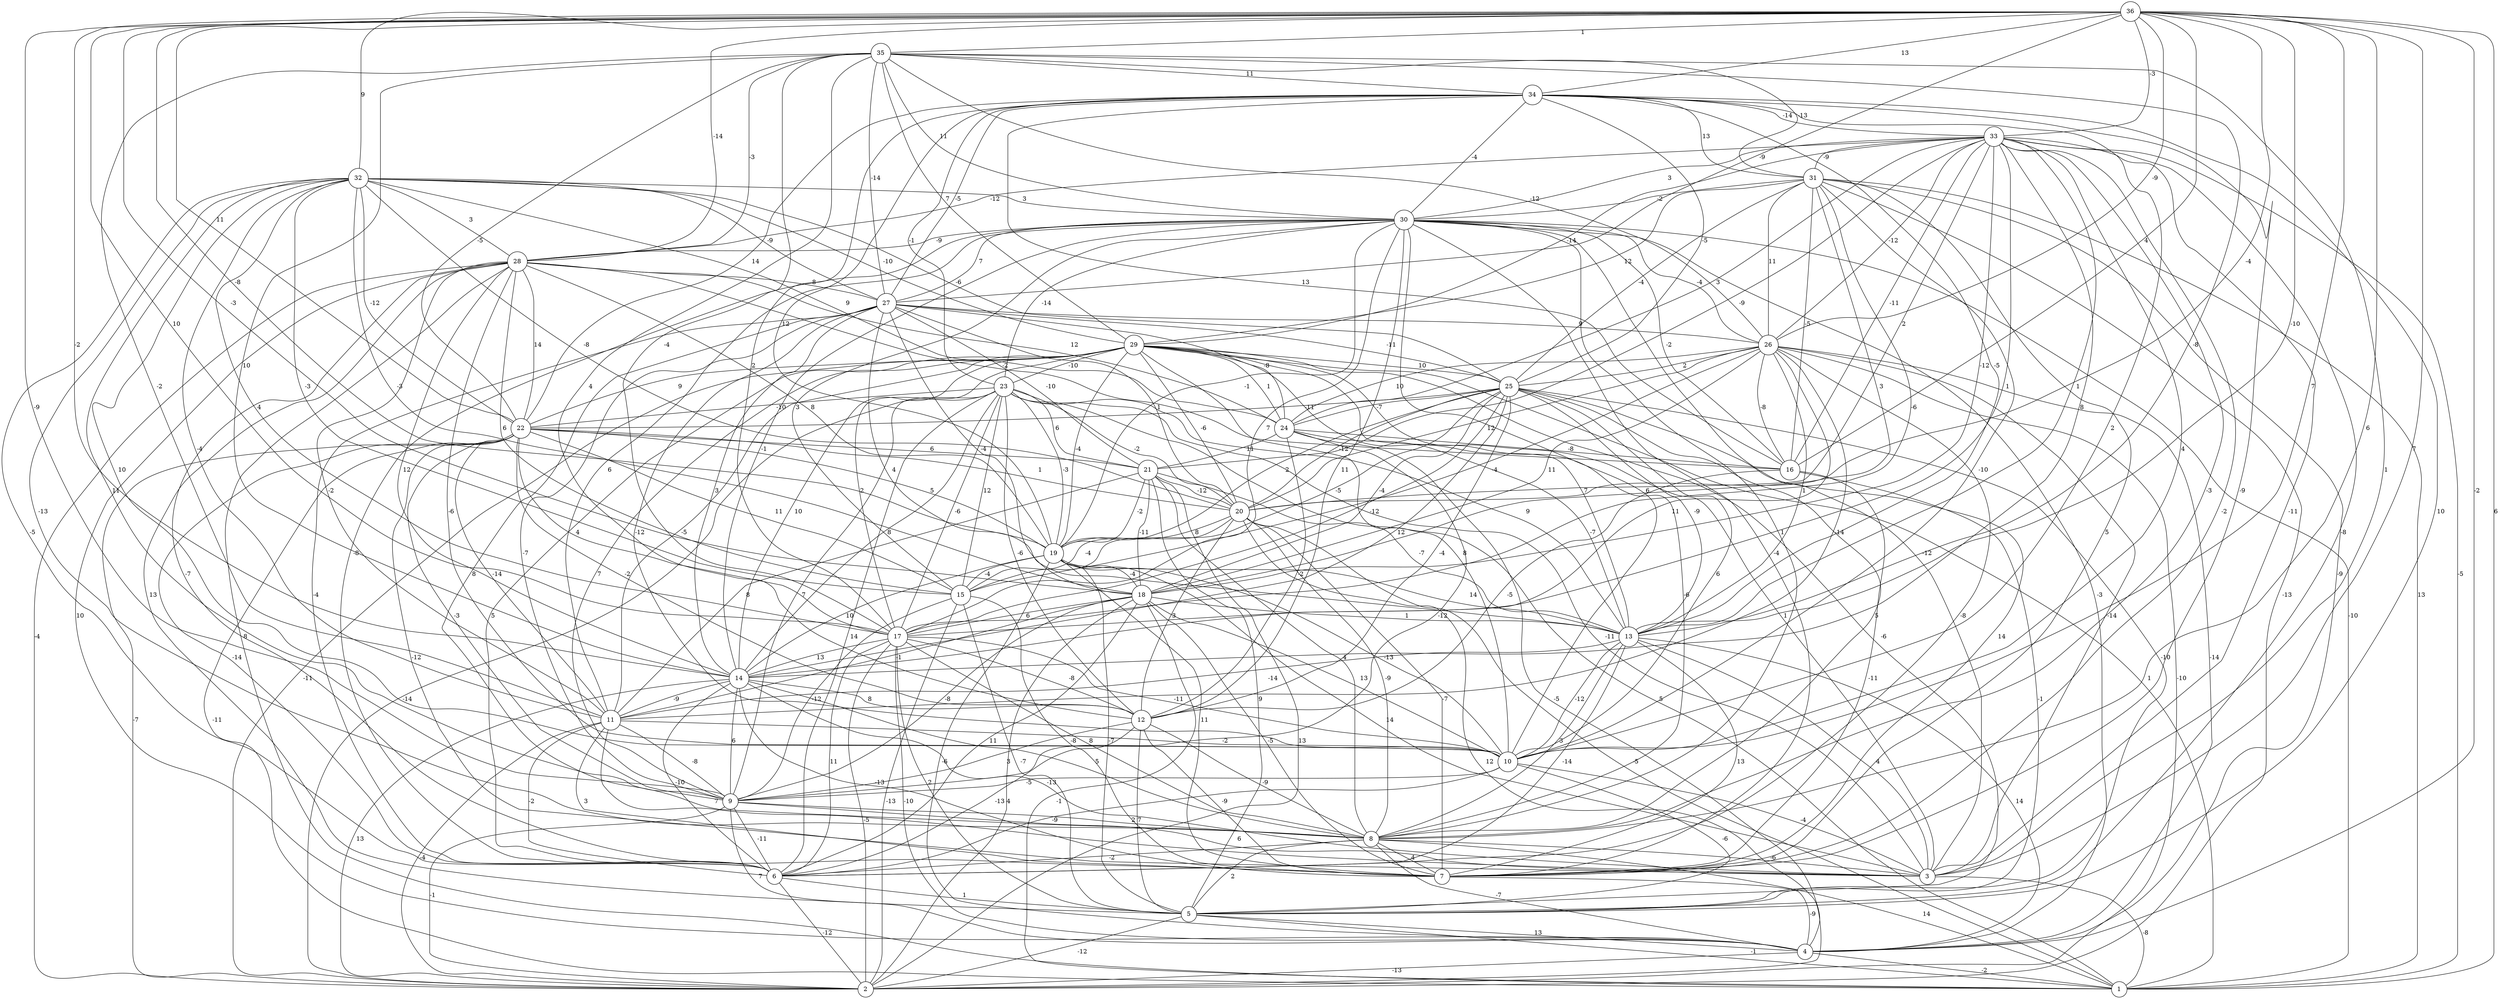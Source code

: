 graph { 
	 fontname="Helvetica,Arial,sans-serif" 
	 node [shape = circle]; 
	 36 -- 1 [label = "6"];
	 36 -- 3 [label = "7"];
	 36 -- 4 [label = "-2"];
	 36 -- 8 [label = "6"];
	 36 -- 9 [label = "-9"];
	 36 -- 10 [label = "7"];
	 36 -- 13 [label = "-10"];
	 36 -- 14 [label = "-2"];
	 36 -- 16 [label = "4"];
	 36 -- 17 [label = "10"];
	 36 -- 18 [label = "-3"];
	 36 -- 19 [label = "-8"];
	 36 -- 20 [label = "-4"];
	 36 -- 22 [label = "11"];
	 36 -- 26 [label = "-9"];
	 36 -- 27 [label = "-9"];
	 36 -- 28 [label = "-14"];
	 36 -- 32 [label = "9"];
	 36 -- 33 [label = "-3"];
	 36 -- 34 [label = "13"];
	 36 -- 35 [label = "1"];
	 35 -- 3 [label = "1"];
	 35 -- 11 [label = "-2"];
	 35 -- 12 [label = "4"];
	 35 -- 13 [label = "-8"];
	 35 -- 14 [label = "10"];
	 35 -- 17 [label = "-4"];
	 35 -- 22 [label = "-5"];
	 35 -- 26 [label = "-12"];
	 35 -- 27 [label = "-14"];
	 35 -- 28 [label = "-3"];
	 35 -- 29 [label = "7"];
	 35 -- 30 [label = "11"];
	 35 -- 31 [label = "-13"];
	 35 -- 34 [label = "11"];
	 34 -- 5 [label = "10"];
	 34 -- 7 [label = "-9"];
	 34 -- 10 [label = "2"];
	 34 -- 13 [label = "-5"];
	 34 -- 16 [label = "13"];
	 34 -- 17 [label = "2"];
	 34 -- 19 [label = "12"];
	 34 -- 22 [label = "14"];
	 34 -- 23 [label = "-1"];
	 34 -- 25 [label = "-5"];
	 34 -- 27 [label = "-5"];
	 34 -- 30 [label = "-4"];
	 34 -- 31 [label = "13"];
	 34 -- 33 [label = "-14"];
	 33 -- 1 [label = "-5"];
	 33 -- 3 [label = "-11"];
	 33 -- 5 [label = "-8"];
	 33 -- 7 [label = "-2"];
	 33 -- 8 [label = "-3"];
	 33 -- 10 [label = "4"];
	 33 -- 13 [label = "1"];
	 33 -- 14 [label = "8"];
	 33 -- 16 [label = "-11"];
	 33 -- 17 [label = "1"];
	 33 -- 18 [label = "-12"];
	 33 -- 20 [label = "2"];
	 33 -- 21 [label = "-9"];
	 33 -- 24 [label = "3"];
	 33 -- 26 [label = "-12"];
	 33 -- 28 [label = "-12"];
	 33 -- 29 [label = "-14"];
	 33 -- 30 [label = "3"];
	 33 -- 31 [label = "-9"];
	 32 -- 6 [label = "-5"];
	 32 -- 8 [label = "-13"];
	 32 -- 9 [label = "11"];
	 32 -- 10 [label = "10"];
	 32 -- 11 [label = "-4"];
	 32 -- 15 [label = "-3"];
	 32 -- 17 [label = "4"];
	 32 -- 18 [label = "-3"];
	 32 -- 20 [label = "-8"];
	 32 -- 22 [label = "-12"];
	 32 -- 24 [label = "9"];
	 32 -- 25 [label = "-6"];
	 32 -- 27 [label = "-9"];
	 32 -- 28 [label = "3"];
	 32 -- 29 [label = "-10"];
	 32 -- 30 [label = "3"];
	 31 -- 1 [label = "13"];
	 31 -- 2 [label = "-13"];
	 31 -- 4 [label = "-9"];
	 31 -- 7 [label = "5"];
	 31 -- 10 [label = "-10"];
	 31 -- 16 [label = "-5"];
	 31 -- 17 [label = "-6"];
	 31 -- 18 [label = "3"];
	 31 -- 25 [label = "-4"];
	 31 -- 26 [label = "11"];
	 31 -- 29 [label = "12"];
	 31 -- 30 [label = "-2"];
	 30 -- 1 [label = "-10"];
	 30 -- 3 [label = "-12"];
	 30 -- 4 [label = "-3"];
	 30 -- 6 [label = "-8"];
	 30 -- 7 [label = "-4"];
	 30 -- 8 [label = "1"];
	 30 -- 10 [label = "6"];
	 30 -- 11 [label = "6"];
	 30 -- 12 [label = "11"];
	 30 -- 14 [label = "-1"];
	 30 -- 15 [label = "3"];
	 30 -- 16 [label = "-2"];
	 30 -- 17 [label = "7"];
	 30 -- 19 [label = "-1"];
	 30 -- 23 [label = "-14"];
	 30 -- 26 [label = "-4"];
	 30 -- 27 [label = "7"];
	 30 -- 28 [label = "-9"];
	 29 -- 1 [label = "1"];
	 29 -- 2 [label = "-11"];
	 29 -- 3 [label = "1"];
	 29 -- 5 [label = "-6"];
	 29 -- 6 [label = "5"];
	 29 -- 8 [label = "-6"];
	 29 -- 9 [label = "7"];
	 29 -- 10 [label = "8"];
	 29 -- 11 [label = "-5"];
	 29 -- 13 [label = "7"];
	 29 -- 14 [label = "10"];
	 29 -- 17 [label = "2"];
	 29 -- 19 [label = "-4"];
	 29 -- 20 [label = "-6"];
	 29 -- 22 [label = "9"];
	 29 -- 23 [label = "-10"];
	 29 -- 24 [label = "1"];
	 29 -- 25 [label = "10"];
	 28 -- 1 [label = "8"];
	 28 -- 2 [label = "-4"];
	 28 -- 4 [label = "10"];
	 28 -- 5 [label = "13"];
	 28 -- 7 [label = "-7"];
	 28 -- 10 [label = "-6"];
	 28 -- 11 [label = "-2"];
	 28 -- 14 [label = "12"];
	 28 -- 15 [label = "6"];
	 28 -- 16 [label = "-2"];
	 28 -- 19 [label = "8"];
	 28 -- 22 [label = "14"];
	 28 -- 24 [label = "12"];
	 28 -- 27 [label = "8"];
	 27 -- 6 [label = "-4"];
	 27 -- 8 [label = "8"];
	 27 -- 9 [label = "-7"];
	 27 -- 10 [label = "-12"];
	 27 -- 13 [label = "4"];
	 27 -- 14 [label = "3"];
	 27 -- 18 [label = "-4"];
	 27 -- 20 [label = "1"];
	 27 -- 21 [label = "-10"];
	 27 -- 24 [label = "-8"];
	 27 -- 25 [label = "-11"];
	 27 -- 26 [label = "9"];
	 26 -- 2 [label = "-10"];
	 26 -- 3 [label = "-14"];
	 26 -- 4 [label = "-14"];
	 26 -- 6 [label = "-8"];
	 26 -- 11 [label = "-14"];
	 26 -- 13 [label = "1"];
	 26 -- 14 [label = "11"];
	 26 -- 15 [label = "-4"];
	 26 -- 16 [label = "-8"];
	 26 -- 18 [label = "11"];
	 26 -- 20 [label = "12"];
	 26 -- 24 [label = "10"];
	 26 -- 25 [label = "2"];
	 25 -- 5 [label = "-10"];
	 25 -- 7 [label = "14"];
	 25 -- 8 [label = "5"];
	 25 -- 10 [label = "6"];
	 25 -- 12 [label = "-4"];
	 25 -- 13 [label = "-9"];
	 25 -- 14 [label = "12"];
	 25 -- 15 [label = "-5"];
	 25 -- 17 [label = "-12"];
	 25 -- 18 [label = "-4"];
	 25 -- 19 [label = "2"];
	 25 -- 20 [label = "-12"];
	 25 -- 22 [label = "-11"];
	 25 -- 24 [label = "-7"];
	 24 -- 4 [label = "-5"];
	 24 -- 9 [label = "-12"];
	 24 -- 12 [label = "-2"];
	 24 -- 13 [label = "-7"];
	 24 -- 16 [label = "-8"];
	 24 -- 21 [label = "11"];
	 23 -- 1 [label = "5"];
	 23 -- 2 [label = "-14"];
	 23 -- 3 [label = "-11"];
	 23 -- 6 [label = "14"];
	 23 -- 9 [label = "7"];
	 23 -- 12 [label = "-6"];
	 23 -- 13 [label = "9"];
	 23 -- 14 [label = "8"];
	 23 -- 15 [label = "12"];
	 23 -- 17 [label = "-6"];
	 23 -- 19 [label = "-3"];
	 23 -- 20 [label = "-2"];
	 23 -- 21 [label = "6"];
	 23 -- 22 [label = "-10"];
	 22 -- 1 [label = "-11"];
	 22 -- 2 [label = "-7"];
	 22 -- 3 [label = "-12"];
	 22 -- 6 [label = "-14"];
	 22 -- 9 [label = "-3"];
	 22 -- 11 [label = "-14"];
	 22 -- 12 [label = "-2"];
	 22 -- 15 [label = "11"];
	 22 -- 17 [label = "4"];
	 22 -- 19 [label = "5"];
	 22 -- 20 [label = "1"];
	 22 -- 21 [label = "6"];
	 21 -- 2 [label = "13"];
	 21 -- 5 [label = "9"];
	 21 -- 8 [label = "4"];
	 21 -- 11 [label = "8"];
	 21 -- 13 [label = "-7"];
	 21 -- 18 [label = "-11"];
	 21 -- 19 [label = "-2"];
	 21 -- 20 [label = "-12"];
	 20 -- 1 [label = "-5"];
	 20 -- 2 [label = "12"];
	 20 -- 7 [label = "-7"];
	 20 -- 8 [label = "-9"];
	 20 -- 12 [label = "3"];
	 20 -- 15 [label = "-4"];
	 20 -- 19 [label = "8"];
	 19 -- 3 [label = "14"];
	 19 -- 4 [label = "-6"];
	 19 -- 5 [label = "-7"];
	 19 -- 7 [label = "11"];
	 19 -- 10 [label = "-13"];
	 19 -- 13 [label = "14"];
	 19 -- 14 [label = "10"];
	 19 -- 15 [label = "-4"];
	 19 -- 18 [label = "-4"];
	 18 -- 1 [label = "-1"];
	 18 -- 2 [label = "4"];
	 18 -- 6 [label = "11"];
	 18 -- 7 [label = "-5"];
	 18 -- 9 [label = "-8"];
	 18 -- 10 [label = "13"];
	 18 -- 11 [label = "-1"];
	 18 -- 13 [label = "1"];
	 18 -- 17 [label = "6"];
	 17 -- 2 [label = "-5"];
	 17 -- 4 [label = "-10"];
	 17 -- 5 [label = "2"];
	 17 -- 6 [label = "11"];
	 17 -- 8 [label = "8"];
	 17 -- 10 [label = "-11"];
	 17 -- 12 [label = "-8"];
	 17 -- 14 [label = "13"];
	 16 -- 5 [label = "-1"];
	 16 -- 7 [label = "-11"];
	 16 -- 12 [label = "-5"];
	 15 -- 2 [label = "-13"];
	 15 -- 5 [label = "-7"];
	 15 -- 7 [label = "-8"];
	 15 -- 9 [label = "-12"];
	 14 -- 2 [label = "13"];
	 14 -- 3 [label = "-13"];
	 14 -- 6 [label = "-10"];
	 14 -- 7 [label = "-13"];
	 14 -- 8 [label = "5"];
	 14 -- 9 [label = "6"];
	 14 -- 11 [label = "-9"];
	 14 -- 12 [label = "8"];
	 13 -- 3 [label = "4"];
	 13 -- 4 [label = "14"];
	 13 -- 6 [label = "-14"];
	 13 -- 7 [label = "13"];
	 13 -- 8 [label = "3"];
	 13 -- 10 [label = "-12"];
	 13 -- 11 [label = "-14"];
	 12 -- 5 [label = "7"];
	 12 -- 6 [label = "-13"];
	 12 -- 7 [label = "-9"];
	 12 -- 8 [label = "-9"];
	 12 -- 9 [label = "3"];
	 11 -- 2 [label = "-4"];
	 11 -- 3 [label = "7"];
	 11 -- 6 [label = "-2"];
	 11 -- 7 [label = "3"];
	 11 -- 9 [label = "-8"];
	 11 -- 10 [label = "-2"];
	 10 -- 3 [label = "-4"];
	 10 -- 5 [label = "-6"];
	 10 -- 6 [label = "-9"];
	 10 -- 9 [label = "-5"];
	 9 -- 2 [label = "-1"];
	 9 -- 3 [label = "6"];
	 9 -- 4 [label = "7"];
	 9 -- 6 [label = "-11"];
	 9 -- 8 [label = "2"];
	 8 -- 1 [label = "14"];
	 8 -- 3 [label = "-6"];
	 8 -- 4 [label = "-7"];
	 8 -- 5 [label = "2"];
	 8 -- 6 [label = "-2"];
	 8 -- 7 [label = "4"];
	 7 -- 4 [label = "-9"];
	 6 -- 2 [label = "-12"];
	 6 -- 5 [label = "1"];
	 5 -- 1 [label = "-1"];
	 5 -- 2 [label = "-12"];
	 5 -- 4 [label = "13"];
	 4 -- 1 [label = "-2"];
	 4 -- 2 [label = "-13"];
	 3 -- 1 [label = "-8"];
	 1;
	 2;
	 3;
	 4;
	 5;
	 6;
	 7;
	 8;
	 9;
	 10;
	 11;
	 12;
	 13;
	 14;
	 15;
	 16;
	 17;
	 18;
	 19;
	 20;
	 21;
	 22;
	 23;
	 24;
	 25;
	 26;
	 27;
	 28;
	 29;
	 30;
	 31;
	 32;
	 33;
	 34;
	 35;
	 36;
}
